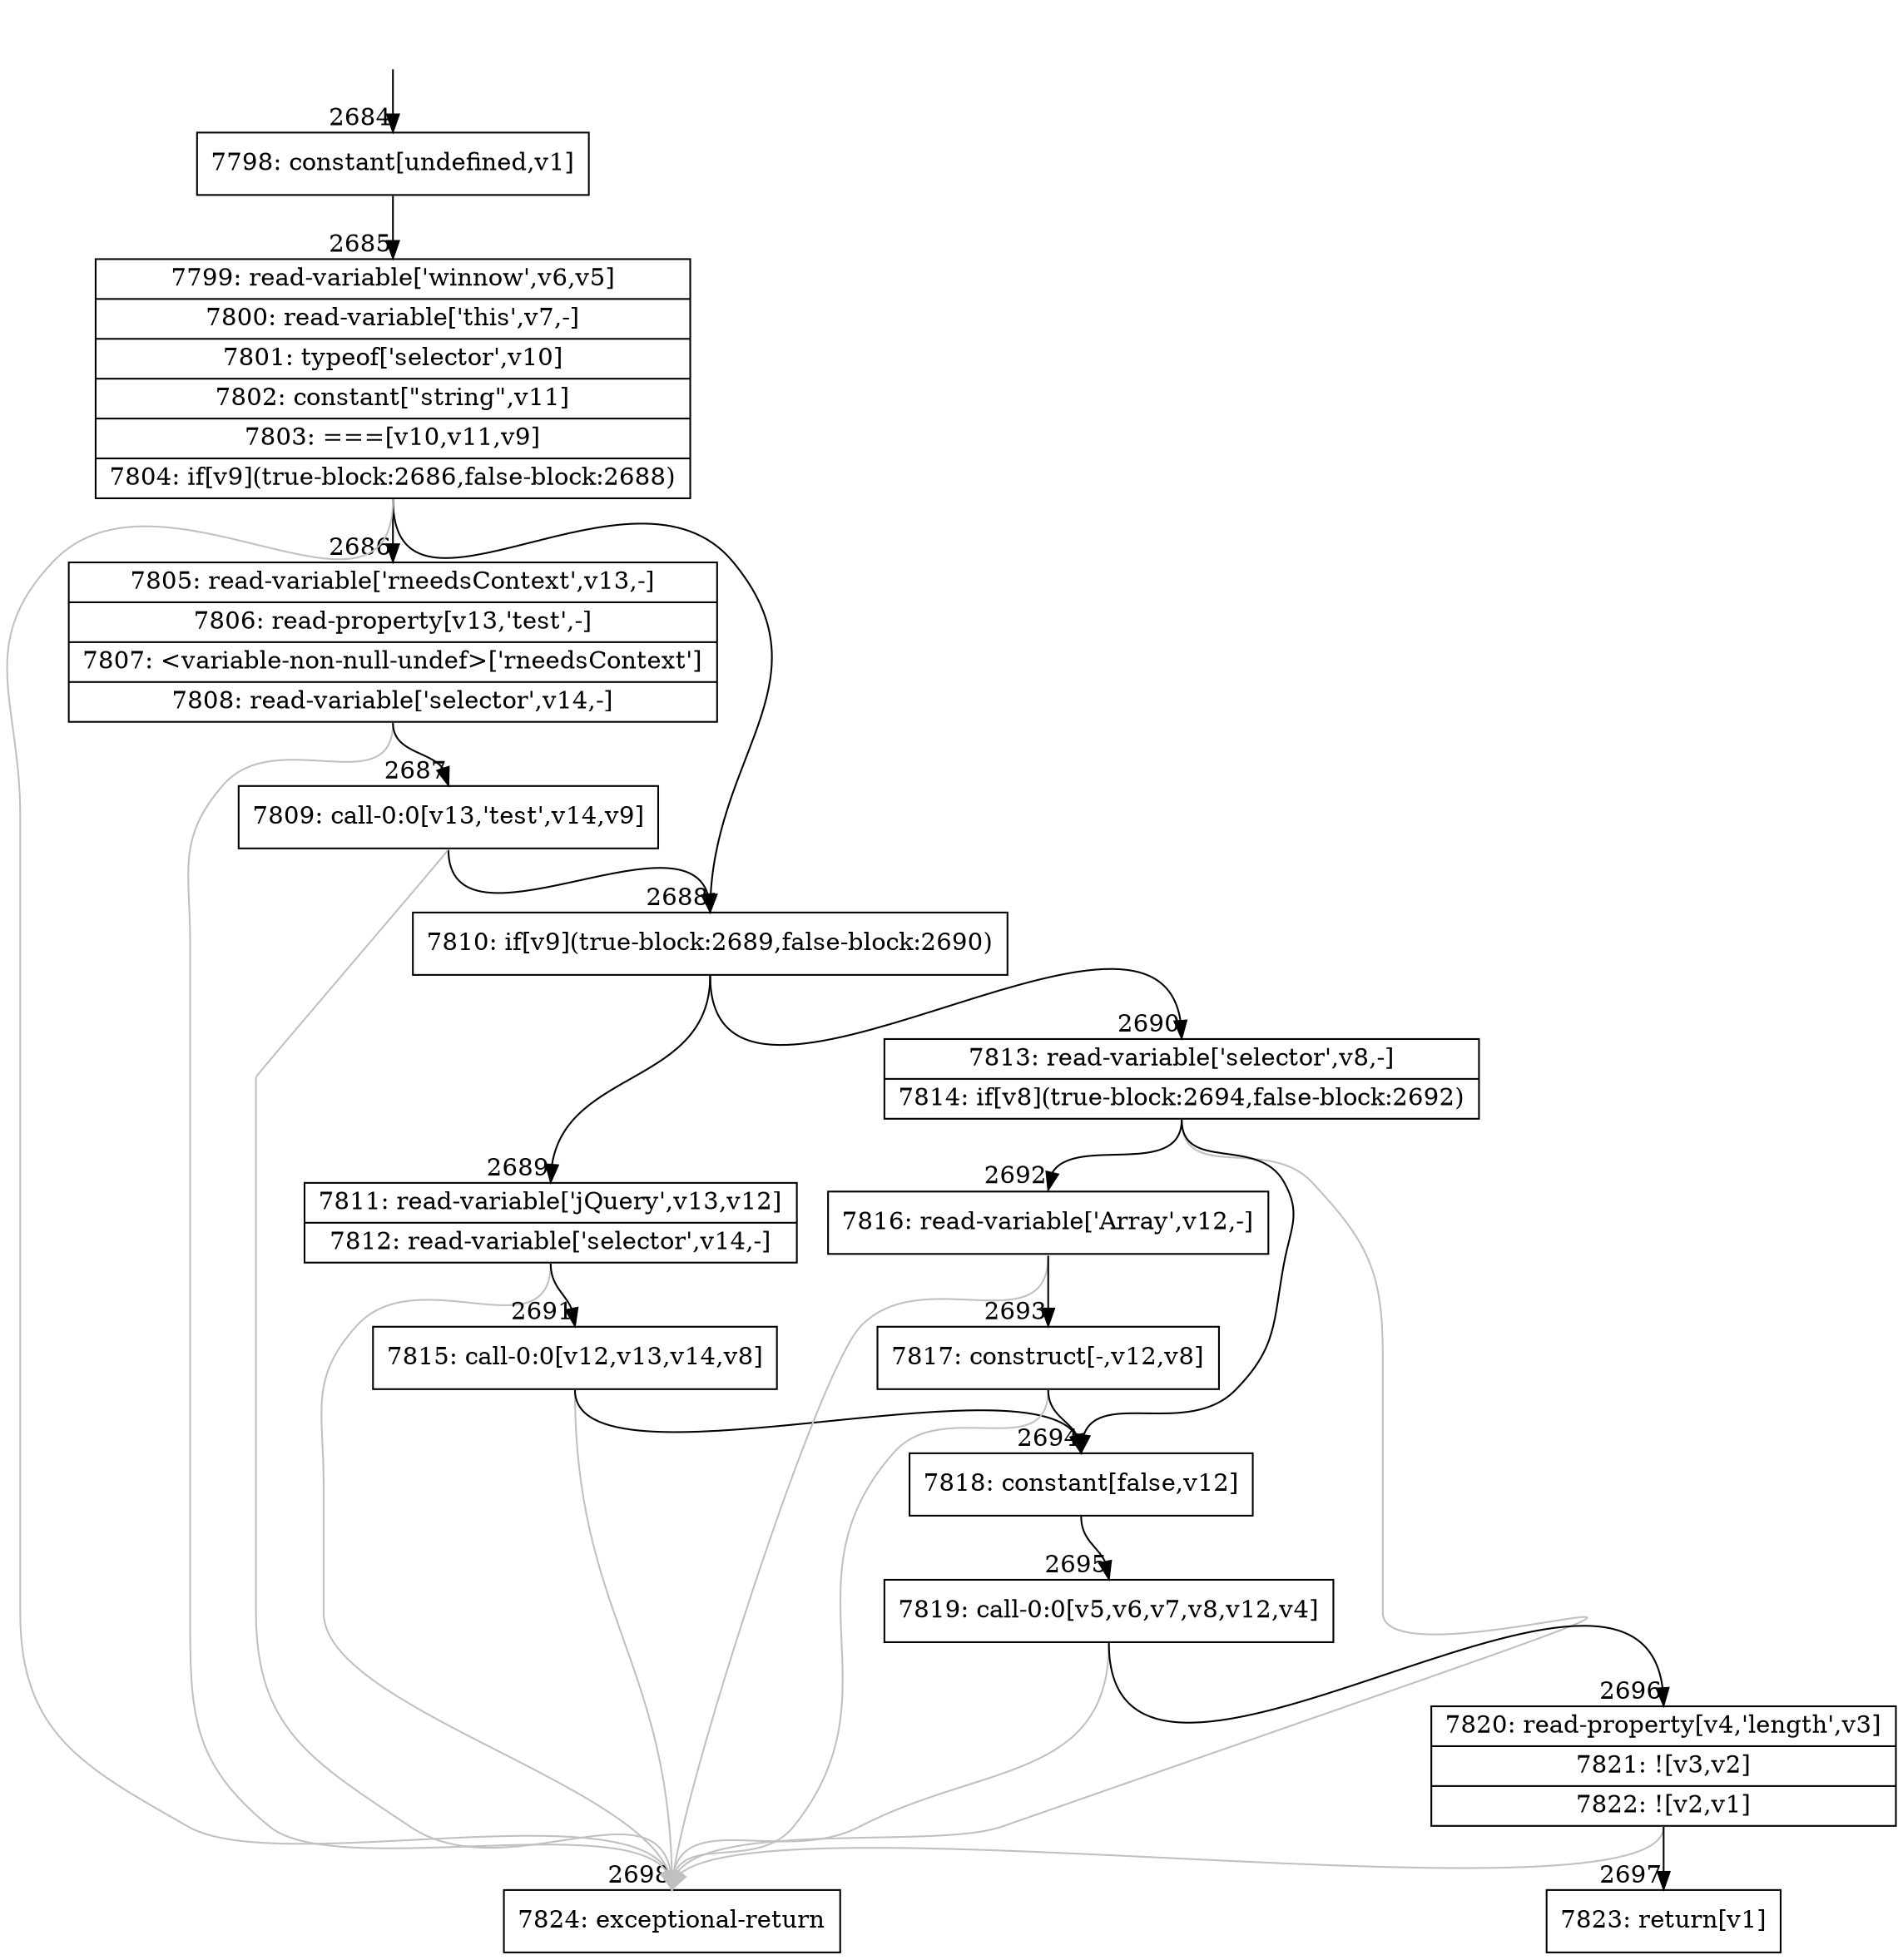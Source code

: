 digraph {
rankdir="TD"
BB_entry174[shape=none,label=""];
BB_entry174 -> BB2684 [tailport=s, headport=n, headlabel="    2684"]
BB2684 [shape=record label="{7798: constant[undefined,v1]}" ] 
BB2684 -> BB2685 [tailport=s, headport=n, headlabel="      2685"]
BB2685 [shape=record label="{7799: read-variable['winnow',v6,v5]|7800: read-variable['this',v7,-]|7801: typeof['selector',v10]|7802: constant[\"string\",v11]|7803: ===[v10,v11,v9]|7804: if[v9](true-block:2686,false-block:2688)}" ] 
BB2685 -> BB2688 [tailport=s, headport=n, headlabel="      2688"]
BB2685 -> BB2686 [tailport=s, headport=n, headlabel="      2686"]
BB2685 -> BB2698 [tailport=s, headport=n, color=gray, headlabel="      2698"]
BB2686 [shape=record label="{7805: read-variable['rneedsContext',v13,-]|7806: read-property[v13,'test',-]|7807: \<variable-non-null-undef\>['rneedsContext']|7808: read-variable['selector',v14,-]}" ] 
BB2686 -> BB2687 [tailport=s, headport=n, headlabel="      2687"]
BB2686 -> BB2698 [tailport=s, headport=n, color=gray]
BB2687 [shape=record label="{7809: call-0:0[v13,'test',v14,v9]}" ] 
BB2687 -> BB2688 [tailport=s, headport=n]
BB2687 -> BB2698 [tailport=s, headport=n, color=gray]
BB2688 [shape=record label="{7810: if[v9](true-block:2689,false-block:2690)}" ] 
BB2688 -> BB2689 [tailport=s, headport=n, headlabel="      2689"]
BB2688 -> BB2690 [tailport=s, headport=n, headlabel="      2690"]
BB2689 [shape=record label="{7811: read-variable['jQuery',v13,v12]|7812: read-variable['selector',v14,-]}" ] 
BB2689 -> BB2691 [tailport=s, headport=n, headlabel="      2691"]
BB2689 -> BB2698 [tailport=s, headport=n, color=gray]
BB2690 [shape=record label="{7813: read-variable['selector',v8,-]|7814: if[v8](true-block:2694,false-block:2692)}" ] 
BB2690 -> BB2694 [tailport=s, headport=n, headlabel="      2694"]
BB2690 -> BB2692 [tailport=s, headport=n, headlabel="      2692"]
BB2690 -> BB2698 [tailport=s, headport=n, color=gray]
BB2691 [shape=record label="{7815: call-0:0[v12,v13,v14,v8]}" ] 
BB2691 -> BB2694 [tailport=s, headport=n]
BB2691 -> BB2698 [tailport=s, headport=n, color=gray]
BB2692 [shape=record label="{7816: read-variable['Array',v12,-]}" ] 
BB2692 -> BB2693 [tailport=s, headport=n, headlabel="      2693"]
BB2692 -> BB2698 [tailport=s, headport=n, color=gray]
BB2693 [shape=record label="{7817: construct[-,v12,v8]}" ] 
BB2693 -> BB2694 [tailport=s, headport=n]
BB2693 -> BB2698 [tailport=s, headport=n, color=gray]
BB2694 [shape=record label="{7818: constant[false,v12]}" ] 
BB2694 -> BB2695 [tailport=s, headport=n, headlabel="      2695"]
BB2695 [shape=record label="{7819: call-0:0[v5,v6,v7,v8,v12,v4]}" ] 
BB2695 -> BB2696 [tailport=s, headport=n, headlabel="      2696"]
BB2695 -> BB2698 [tailport=s, headport=n, color=gray]
BB2696 [shape=record label="{7820: read-property[v4,'length',v3]|7821: ![v3,v2]|7822: ![v2,v1]}" ] 
BB2696 -> BB2697 [tailport=s, headport=n, headlabel="      2697"]
BB2696 -> BB2698 [tailport=s, headport=n, color=gray]
BB2697 [shape=record label="{7823: return[v1]}" ] 
BB2698 [shape=record label="{7824: exceptional-return}" ] 
}
